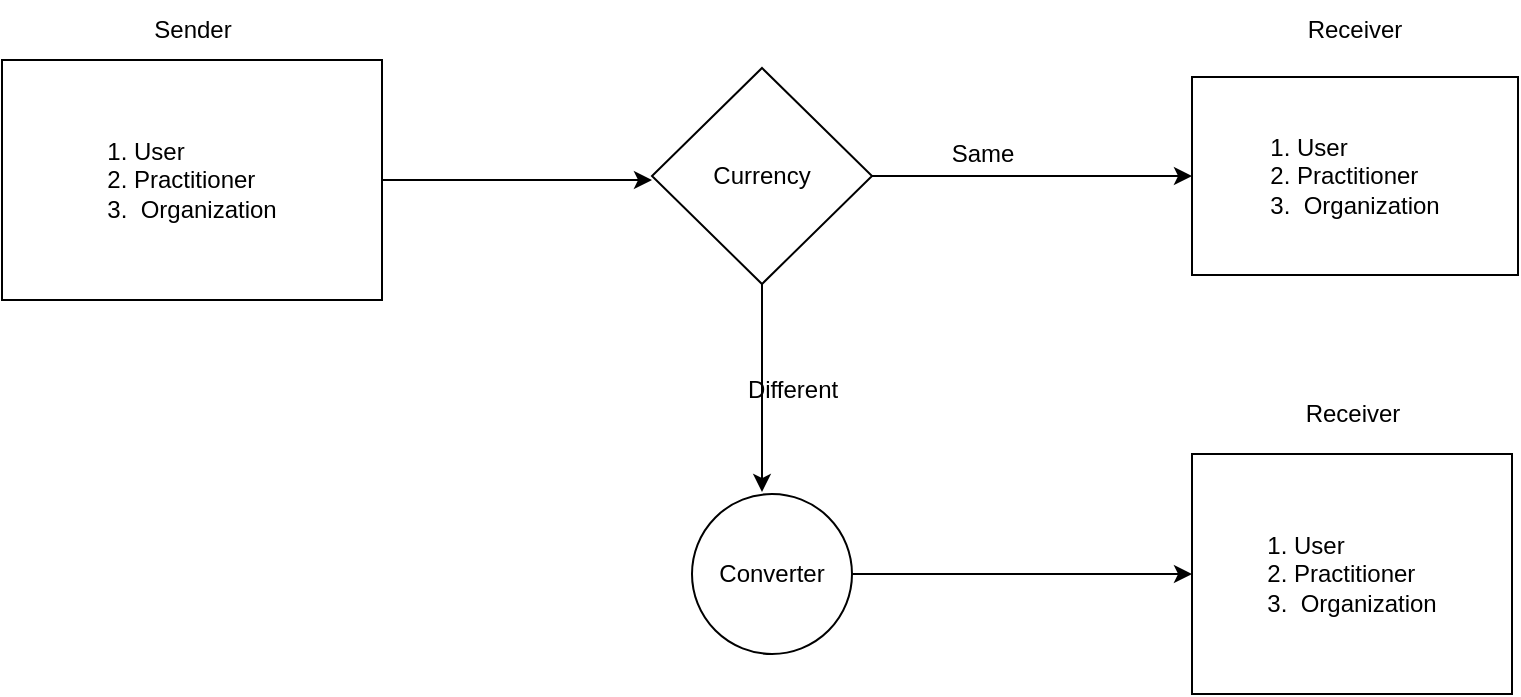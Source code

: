 <mxfile version="22.1.4" type="github">
  <diagram name="Page-1" id="p4NCAmTBPJyhIlN6_IWR">
    <mxGraphModel dx="1386" dy="759" grid="1" gridSize="10" guides="1" tooltips="1" connect="1" arrows="1" fold="1" page="1" pageScale="1" pageWidth="1600" pageHeight="900" math="0" shadow="0">
      <root>
        <mxCell id="0" />
        <mxCell id="1" parent="0" />
        <mxCell id="SeJgElNO_T1xuarIbcUI-4" value="" style="edgeStyle=orthogonalEdgeStyle;rounded=0;orthogonalLoop=1;jettySize=auto;html=1;" edge="1" parent="1" source="SeJgElNO_T1xuarIbcUI-1">
          <mxGeometry relative="1" as="geometry">
            <mxPoint x="650" y="328" as="targetPoint" />
          </mxGeometry>
        </mxCell>
        <mxCell id="SeJgElNO_T1xuarIbcUI-1" value="&lt;div style=&quot;text-align: left;&quot;&gt;&lt;span style=&quot;background-color: initial;&quot;&gt;1. User&lt;/span&gt;&lt;/div&gt;&lt;div style=&quot;text-align: left;&quot;&gt;&lt;span style=&quot;background-color: initial;&quot;&gt;2. Practitioner&lt;/span&gt;&lt;/div&gt;&lt;div style=&quot;text-align: left;&quot;&gt;&lt;span style=&quot;background-color: initial;&quot;&gt;3.&amp;nbsp; Organization&lt;/span&gt;&lt;/div&gt;" style="rounded=0;whiteSpace=wrap;html=1;" vertex="1" parent="1">
          <mxGeometry x="325" y="268" width="190" height="120" as="geometry" />
        </mxCell>
        <mxCell id="SeJgElNO_T1xuarIbcUI-2" value="Sender" style="text;html=1;align=center;verticalAlign=middle;resizable=0;points=[];autosize=1;strokeColor=none;fillColor=none;" vertex="1" parent="1">
          <mxGeometry x="390" y="238" width="60" height="30" as="geometry" />
        </mxCell>
        <mxCell id="SeJgElNO_T1xuarIbcUI-10" value="&lt;div style=&quot;border-color: var(--border-color); text-align: left;&quot;&gt;1. User&lt;/div&gt;&lt;div style=&quot;border-color: var(--border-color); text-align: left;&quot;&gt;&lt;span style=&quot;border-color: var(--border-color); background-color: initial;&quot;&gt;2. Practitioner&lt;/span&gt;&lt;/div&gt;&lt;div style=&quot;border-color: var(--border-color); text-align: left;&quot;&gt;&lt;span style=&quot;border-color: var(--border-color); background-color: initial;&quot;&gt;3.&amp;nbsp; Organization&lt;/span&gt;&lt;/div&gt;" style="rounded=0;whiteSpace=wrap;html=1;" vertex="1" parent="1">
          <mxGeometry x="920" y="276.5" width="163" height="99" as="geometry" />
        </mxCell>
        <mxCell id="SeJgElNO_T1xuarIbcUI-18" style="edgeStyle=orthogonalEdgeStyle;rounded=0;orthogonalLoop=1;jettySize=auto;html=1;exitX=1;exitY=0.5;exitDx=0;exitDy=0;entryX=0;entryY=0.5;entryDx=0;entryDy=0;" edge="1" parent="1" source="SeJgElNO_T1xuarIbcUI-16" target="SeJgElNO_T1xuarIbcUI-10">
          <mxGeometry relative="1" as="geometry">
            <mxPoint x="750" y="328" as="targetPoint" />
          </mxGeometry>
        </mxCell>
        <mxCell id="SeJgElNO_T1xuarIbcUI-22" value="" style="edgeStyle=orthogonalEdgeStyle;rounded=0;orthogonalLoop=1;jettySize=auto;html=1;" edge="1" parent="1" source="SeJgElNO_T1xuarIbcUI-16">
          <mxGeometry relative="1" as="geometry">
            <mxPoint x="705" y="484" as="targetPoint" />
          </mxGeometry>
        </mxCell>
        <mxCell id="SeJgElNO_T1xuarIbcUI-16" value="Currency" style="rhombus;whiteSpace=wrap;html=1;" vertex="1" parent="1">
          <mxGeometry x="650" y="272" width="110" height="108" as="geometry" />
        </mxCell>
        <mxCell id="SeJgElNO_T1xuarIbcUI-19" value="Same" style="text;html=1;align=center;verticalAlign=middle;resizable=0;points=[];autosize=1;strokeColor=none;fillColor=none;" vertex="1" parent="1">
          <mxGeometry x="790" y="300" width="50" height="30" as="geometry" />
        </mxCell>
        <mxCell id="SeJgElNO_T1xuarIbcUI-20" value="Receiver" style="text;html=1;align=center;verticalAlign=middle;resizable=0;points=[];autosize=1;strokeColor=none;fillColor=none;" vertex="1" parent="1">
          <mxGeometry x="966" y="238" width="70" height="30" as="geometry" />
        </mxCell>
        <mxCell id="SeJgElNO_T1xuarIbcUI-23" value="Different" style="text;html=1;align=center;verticalAlign=middle;resizable=0;points=[];autosize=1;strokeColor=none;fillColor=none;" vertex="1" parent="1">
          <mxGeometry x="685" y="418" width="70" height="30" as="geometry" />
        </mxCell>
        <mxCell id="SeJgElNO_T1xuarIbcUI-26" value="" style="edgeStyle=orthogonalEdgeStyle;rounded=0;orthogonalLoop=1;jettySize=auto;html=1;" edge="1" parent="1" source="SeJgElNO_T1xuarIbcUI-24" target="SeJgElNO_T1xuarIbcUI-25">
          <mxGeometry relative="1" as="geometry" />
        </mxCell>
        <mxCell id="SeJgElNO_T1xuarIbcUI-24" value="Converter" style="ellipse;whiteSpace=wrap;html=1;" vertex="1" parent="1">
          <mxGeometry x="670" y="485" width="80" height="80" as="geometry" />
        </mxCell>
        <mxCell id="SeJgElNO_T1xuarIbcUI-25" value="&lt;div style=&quot;border-color: var(--border-color); text-align: left;&quot;&gt;1. User&lt;/div&gt;&lt;div style=&quot;border-color: var(--border-color); text-align: left;&quot;&gt;2. Practitioner&lt;/div&gt;&lt;div style=&quot;border-color: var(--border-color); text-align: left;&quot;&gt;&lt;span style=&quot;border-color: var(--border-color); background-color: initial;&quot;&gt;3.&amp;nbsp; Organization&lt;/span&gt;&lt;/div&gt;" style="whiteSpace=wrap;html=1;" vertex="1" parent="1">
          <mxGeometry x="920" y="465" width="160" height="120" as="geometry" />
        </mxCell>
        <mxCell id="SeJgElNO_T1xuarIbcUI-27" value="Receiver" style="text;html=1;align=center;verticalAlign=middle;resizable=0;points=[];autosize=1;strokeColor=none;fillColor=none;" vertex="1" parent="1">
          <mxGeometry x="965" y="430" width="70" height="30" as="geometry" />
        </mxCell>
      </root>
    </mxGraphModel>
  </diagram>
</mxfile>
